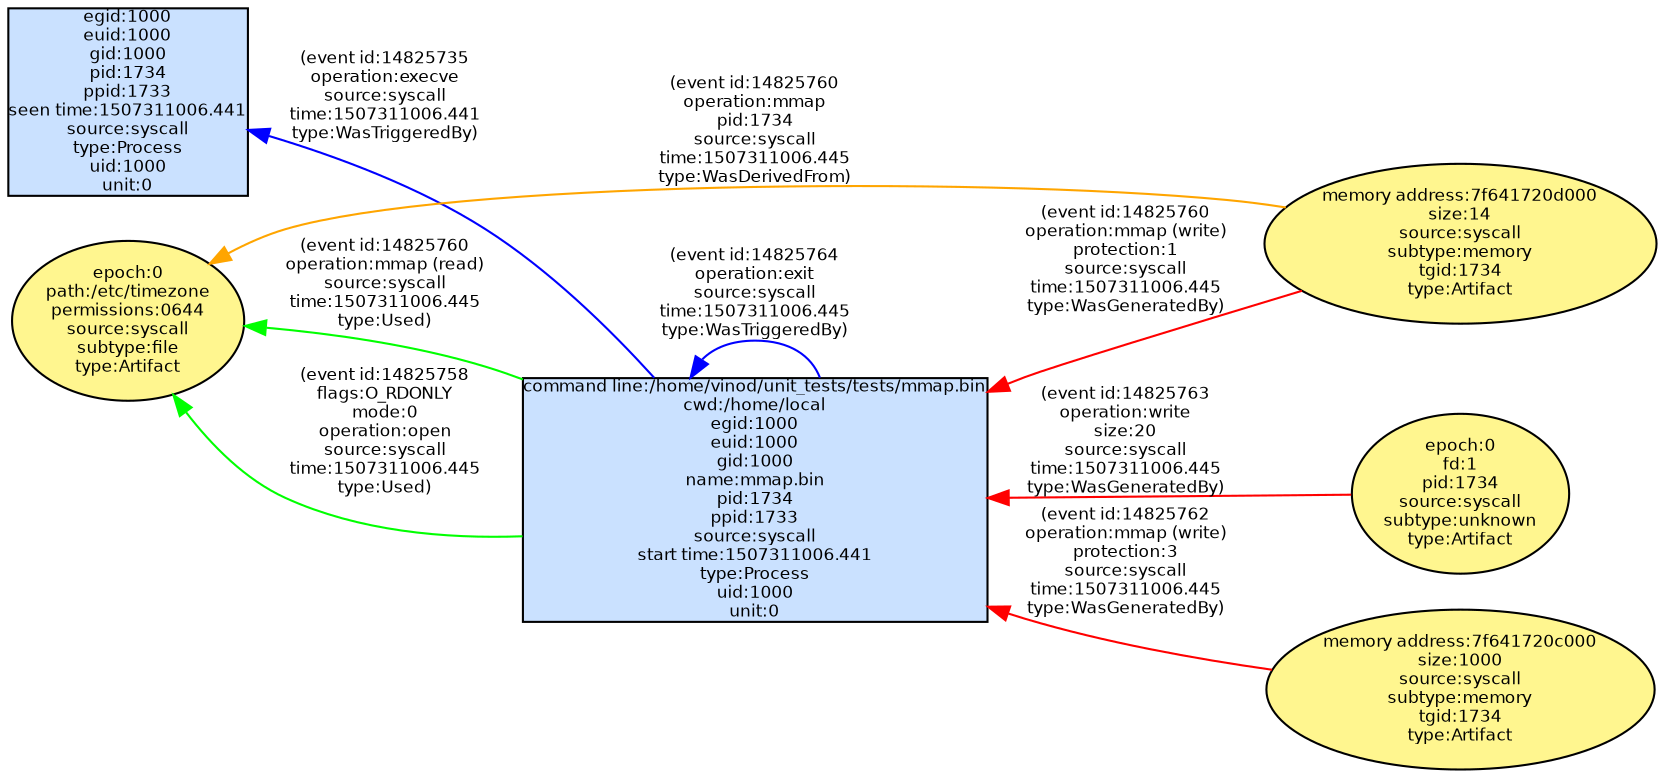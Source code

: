 digraph spade2dot {
graph [rankdir = "RL"];
node [fontname="Helvetica" fontsize="8" style="filled" margin="0.0,0.0"];
edge [fontname="Helvetica" fontsize="8"];
"96befc03ed23afd3da21206da6de9bee" [label="egid:1000\neuid:1000\ngid:1000\npid:1734\nppid:1733\nseen time:1507311006.441\nsource:syscall\ntype:Process\nuid:1000\nunit:0" shape="box" fillcolor="lightsteelblue1"];
"446821778cc20147e0aad2d9977d6137" [label="command line:/home/vinod/unit_tests/tests/mmap.bin\ncwd:/home/local\negid:1000\neuid:1000\ngid:1000\nname:mmap.bin\npid:1734\nppid:1733\nsource:syscall\nstart time:1507311006.441\ntype:Process\nuid:1000\nunit:0" shape="box" fillcolor="lightsteelblue1"];
"446821778cc20147e0aad2d9977d6137" -> "96befc03ed23afd3da21206da6de9bee" [label="(event id:14825735\noperation:execve\nsource:syscall\ntime:1507311006.441\ntype:WasTriggeredBy)" color="blue" style="solid"];
"3a5ed4501f2288b3c3a02cf4fbbe59b7" [label="epoch:0\npath:/etc/timezone\npermissions:0644\nsource:syscall\nsubtype:file\ntype:Artifact" shape="ellipse" fillcolor="khaki1"];
"446821778cc20147e0aad2d9977d6137" -> "3a5ed4501f2288b3c3a02cf4fbbe59b7" [label="(event id:14825758\nflags:O_RDONLY\nmode:0\noperation:open\nsource:syscall\ntime:1507311006.445\ntype:Used)" color="green" style="solid"];
"829fef2420d60d04702d43ceeb256c6d" [label="memory address:7f641720d000\nsize:14\nsource:syscall\nsubtype:memory\ntgid:1734\ntype:Artifact" shape="ellipse" fillcolor="khaki1"];
"829fef2420d60d04702d43ceeb256c6d" -> "446821778cc20147e0aad2d9977d6137" [label="(event id:14825760\noperation:mmap (write)\nprotection:1\nsource:syscall\ntime:1507311006.445\ntype:WasGeneratedBy)" color="red" style="solid"];
"446821778cc20147e0aad2d9977d6137" -> "3a5ed4501f2288b3c3a02cf4fbbe59b7" [label="(event id:14825760\noperation:mmap (read)\nsource:syscall\ntime:1507311006.445\ntype:Used)" color="green" style="solid"];
"829fef2420d60d04702d43ceeb256c6d" -> "3a5ed4501f2288b3c3a02cf4fbbe59b7" [label="(event id:14825760\noperation:mmap\npid:1734\nsource:syscall\ntime:1507311006.445\ntype:WasDerivedFrom)" color="orange" style="solid"];
"d4c7920c3909db9b3a191ecc88b41bdf" [label="memory address:7f641720c000\nsize:1000\nsource:syscall\nsubtype:memory\ntgid:1734\ntype:Artifact" shape="ellipse" fillcolor="khaki1"];
"d4c7920c3909db9b3a191ecc88b41bdf" -> "446821778cc20147e0aad2d9977d6137" [label="(event id:14825762\noperation:mmap (write)\nprotection:3\nsource:syscall\ntime:1507311006.445\ntype:WasGeneratedBy)" color="red" style="solid"];
"901fd86873c0686d9fd0e1487ea5e088" [label="epoch:0\nfd:1\npid:1734\nsource:syscall\nsubtype:unknown\ntype:Artifact" shape="ellipse" fillcolor="khaki1"];
"901fd86873c0686d9fd0e1487ea5e088" -> "446821778cc20147e0aad2d9977d6137" [label="(event id:14825763\noperation:write\nsize:20\nsource:syscall\ntime:1507311006.445\ntype:WasGeneratedBy)" color="red" style="solid"];
"446821778cc20147e0aad2d9977d6137" -> "446821778cc20147e0aad2d9977d6137" [label="(event id:14825764\noperation:exit\nsource:syscall\ntime:1507311006.445\ntype:WasTriggeredBy)" color="blue" style="solid"];
}

